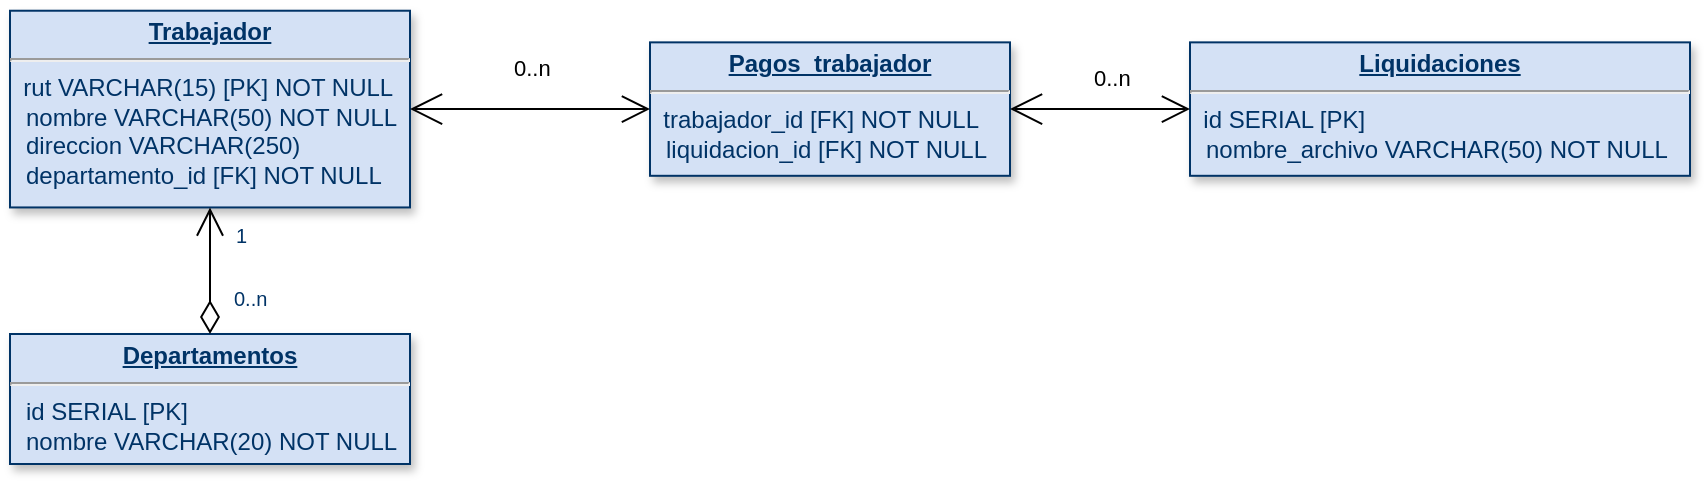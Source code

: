 <mxfile version="13.9.9" type="device"><diagram name="Page-1" id="efa7a0a1-bf9b-a30e-e6df-94a7791c09e9"><mxGraphModel dx="869" dy="466" grid="1" gridSize="10" guides="1" tooltips="1" connect="1" arrows="1" fold="1" page="1" pageScale="1" pageWidth="826" pageHeight="1169" background="#ffffff" math="0" shadow="0"><root><mxCell id="0"/><mxCell id="1" parent="0"/><mxCell id="21" value="&lt;p style=&quot;margin: 0px ; margin-top: 4px ; text-align: center ; text-decoration: underline&quot;&gt;&lt;strong&gt;Departamentos&lt;br&gt;&lt;/strong&gt;&lt;/p&gt;&lt;hr&gt;&lt;p style=&quot;margin: 0px ; margin-left: 8px&quot;&gt;id SERIAL [PK]&lt;/p&gt;&lt;p style=&quot;margin: 0px ; margin-left: 8px&quot;&gt;nombre VARCHAR(20) NOT NULL&lt;br&gt;&lt;/p&gt;" style="verticalAlign=top;align=left;overflow=fill;fontSize=12;fontFamily=Helvetica;html=1;strokeColor=#003366;shadow=1;fillColor=#D4E1F5;fontColor=#003366" parent="1" vertex="1"><mxGeometry x="40" y="200" width="200" height="65" as="geometry"/></mxCell><mxCell id="25" value="&lt;p style=&quot;margin: 0px ; margin-top: 4px ; text-align: center ; text-decoration: underline&quot;&gt;&lt;strong&gt;Trabajador&lt;br&gt;&lt;/strong&gt;&lt;/p&gt;&lt;hr&gt;&amp;nbsp; rut VARCHAR(15) [PK] NOT NULL&lt;br&gt;&lt;p style=&quot;margin: 0px ; margin-left: 8px&quot;&gt;nombre VARCHAR(50) NOT NULL&lt;br&gt;&lt;/p&gt;&lt;p style=&quot;margin: 0px ; margin-left: 8px&quot;&gt;direccion VARCHAR(250)&lt;br&gt;&lt;/p&gt;&lt;p style=&quot;margin: 0px ; margin-left: 8px&quot;&gt;departamento_id [FK] NOT NULL&lt;br&gt;&lt;/p&gt;" style="verticalAlign=top;align=left;overflow=fill;fontSize=12;fontFamily=Helvetica;html=1;strokeColor=#003366;shadow=1;fillColor=#D4E1F5;fontColor=#003366" parent="1" vertex="1"><mxGeometry x="40" y="38.36" width="200" height="98.36" as="geometry"/></mxCell><mxCell id="90" value="" style="endArrow=open;endSize=12;startArrow=diamondThin;startSize=14;startFill=0;edgeStyle=orthogonalEdgeStyle;entryX=0.5;entryY=1;entryDx=0;entryDy=0;exitX=0.5;exitY=0;exitDx=0;exitDy=0;" parent="1" source="21" target="25" edge="1"><mxGeometry x="620" y="260" as="geometry"><mxPoint x="100" y="170" as="sourcePoint"/><mxPoint x="90" y="160" as="targetPoint"/></mxGeometry></mxCell><mxCell id="91" value="0..n" style="resizable=0;align=left;verticalAlign=top;labelBackgroundColor=#ffffff;fontSize=10;strokeColor=#003366;shadow=1;fillColor=#D4E1F5;fontColor=#003366" parent="90" connectable="0" vertex="1"><mxGeometry x="-1" relative="1" as="geometry"><mxPoint x="10" y="-30" as="offset"/></mxGeometry></mxCell><mxCell id="92" value="1" style="resizable=0;align=right;verticalAlign=top;labelBackgroundColor=#ffffff;fontSize=10;strokeColor=#003366;shadow=1;fillColor=#D4E1F5;fontColor=#003366" parent="90" connectable="0" vertex="1"><mxGeometry x="1" relative="1" as="geometry"><mxPoint x="20" y="2.0" as="offset"/></mxGeometry></mxCell><mxCell id="ffxnXLGkmE4xVRq57p5g-114" value="&lt;p style=&quot;margin: 0px ; margin-top: 4px ; text-align: center ; text-decoration: underline&quot;&gt;&lt;strong&gt;Liquidaciones&lt;br&gt;&lt;/strong&gt;&lt;/p&gt;&lt;hr&gt;&amp;nbsp; id SERIAL [PK]&lt;br&gt;&lt;p style=&quot;margin: 0px ; margin-left: 8px&quot;&gt;nombre_archivo VARCHAR(50) NOT NULL&lt;br&gt;&lt;/p&gt;" style="verticalAlign=top;align=left;overflow=fill;fontSize=12;fontFamily=Helvetica;html=1;strokeColor=#003366;shadow=1;fillColor=#D4E1F5;fontColor=#003366" parent="1" vertex="1"><mxGeometry x="630" y="54.18" width="250" height="66.72" as="geometry"/></mxCell><mxCell id="ffxnXLGkmE4xVRq57p5g-115" value="&lt;p style=&quot;margin: 0px ; margin-top: 4px ; text-align: center ; text-decoration: underline&quot;&gt;&lt;strong&gt;Pagos_trabajador&lt;br&gt;&lt;/strong&gt;&lt;/p&gt;&lt;hr&gt;&amp;nbsp; trabajador_id [FK] NOT NULL&lt;br&gt;&lt;p style=&quot;margin: 0px ; margin-left: 8px&quot;&gt;liquidacion_id [FK] NOT NULL&lt;br&gt;&lt;/p&gt;" style="verticalAlign=top;align=left;overflow=fill;fontSize=12;fontFamily=Helvetica;html=1;strokeColor=#003366;shadow=1;fillColor=#D4E1F5;fontColor=#003366" parent="1" vertex="1"><mxGeometry x="360" y="54.18" width="180" height="66.72" as="geometry"/></mxCell><mxCell id="ffxnXLGkmE4xVRq57p5g-116" value="" style="endArrow=open;html=1;endSize=12;startArrow=open;startSize=14;startFill=0;edgeStyle=orthogonalEdgeStyle;entryX=0;entryY=0.5;entryDx=0;entryDy=0;exitX=1;exitY=0.5;exitDx=0;exitDy=0;" parent="1" source="25" target="ffxnXLGkmE4xVRq57p5g-115" edge="1"><mxGeometry relative="1" as="geometry"><mxPoint x="230" y="110" as="sourcePoint"/><mxPoint x="320" y="90" as="targetPoint"/></mxGeometry></mxCell><mxCell id="ffxnXLGkmE4xVRq57p5g-117" value="0..n" style="edgeLabel;resizable=0;html=1;align=left;verticalAlign=top;" parent="ffxnXLGkmE4xVRq57p5g-116" connectable="0" vertex="1"><mxGeometry x="-1" relative="1" as="geometry"><mxPoint x="50" y="-33.36" as="offset"/></mxGeometry></mxCell><mxCell id="ffxnXLGkmE4xVRq57p5g-119" value="" style="endArrow=open;html=1;endSize=12;startArrow=open;startSize=14;startFill=0;edgeStyle=orthogonalEdgeStyle;exitX=1;exitY=0.5;exitDx=0;exitDy=0;entryX=0;entryY=0.5;entryDx=0;entryDy=0;" parent="1" source="ffxnXLGkmE4xVRq57p5g-115" target="ffxnXLGkmE4xVRq57p5g-114" edge="1"><mxGeometry relative="1" as="geometry"><mxPoint x="490" y="89" as="sourcePoint"/><mxPoint x="600" y="100" as="targetPoint"/></mxGeometry></mxCell><mxCell id="ffxnXLGkmE4xVRq57p5g-120" value="0..n" style="edgeLabel;resizable=0;html=1;align=left;verticalAlign=top;" parent="ffxnXLGkmE4xVRq57p5g-119" connectable="0" vertex="1"><mxGeometry x="-1" relative="1" as="geometry"><mxPoint x="40" y="-28.68" as="offset"/></mxGeometry></mxCell></root></mxGraphModel></diagram></mxfile>